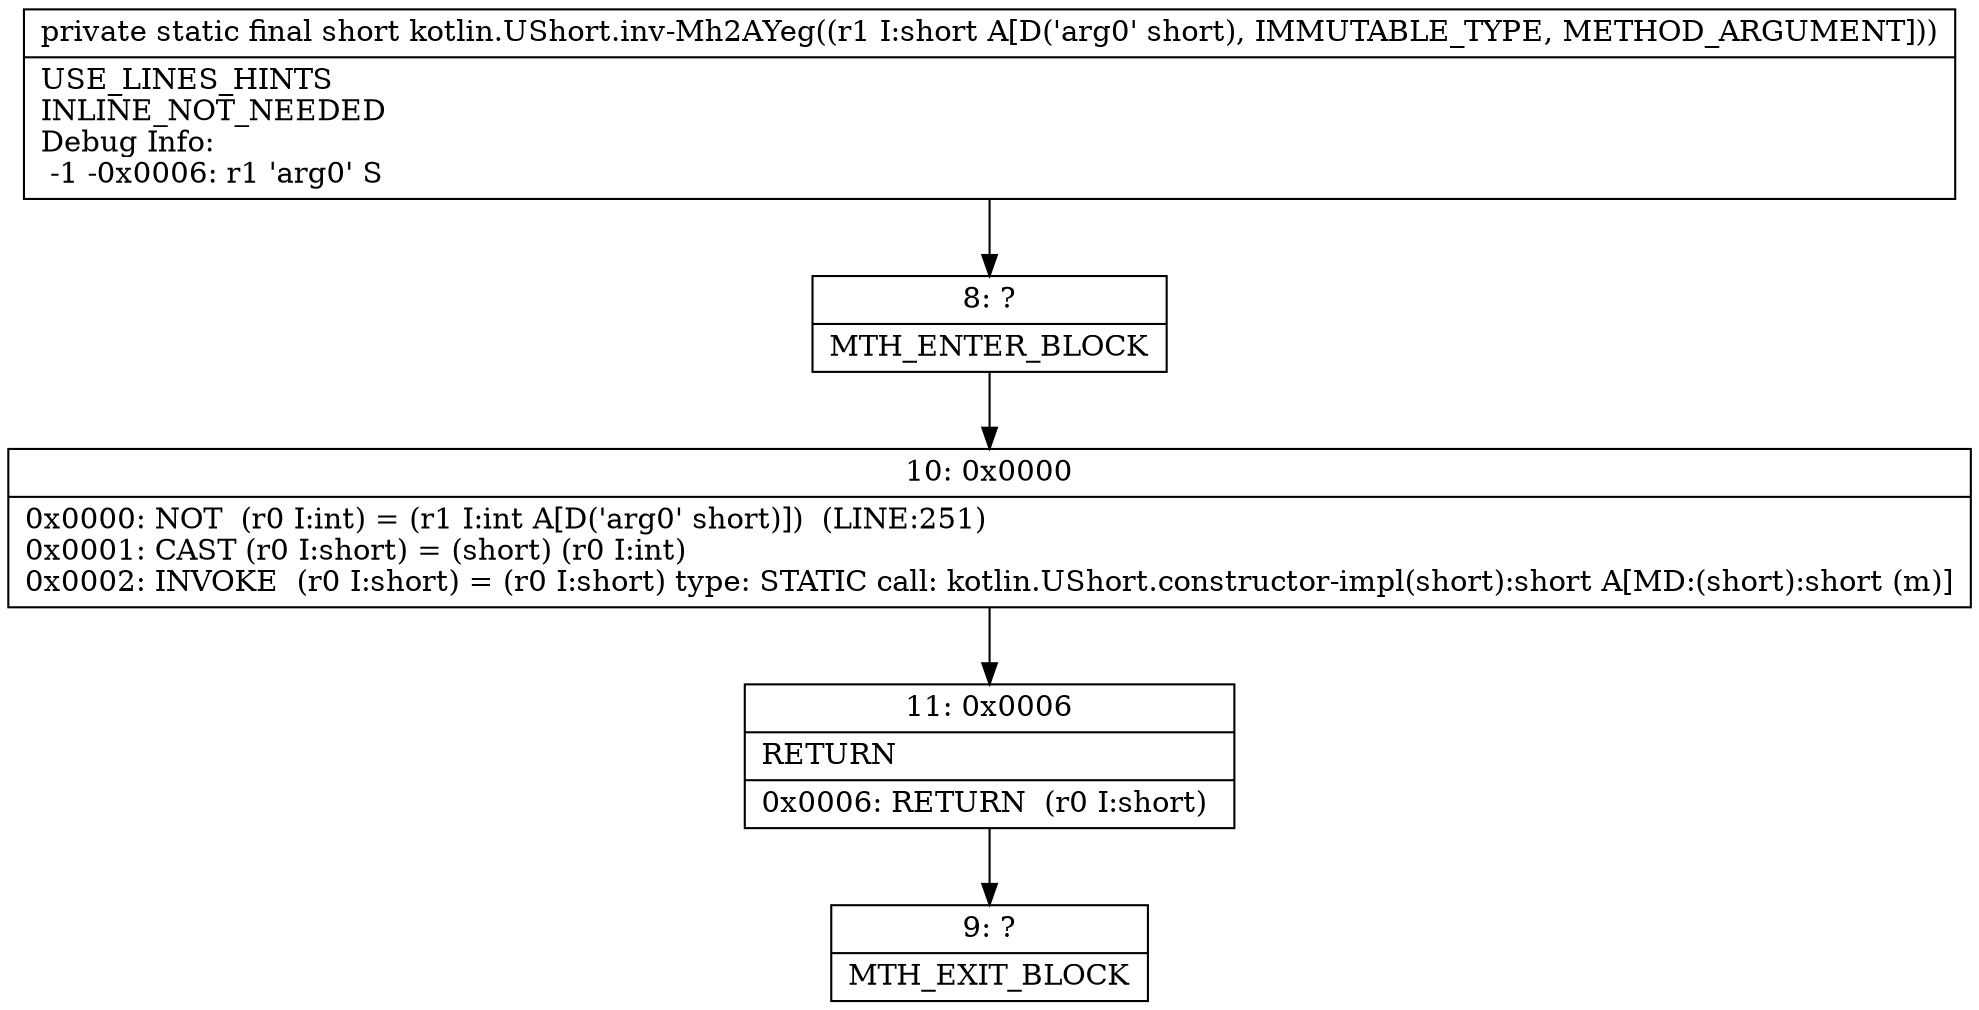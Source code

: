 digraph "CFG forkotlin.UShort.inv\-Mh2AYeg(S)S" {
Node_8 [shape=record,label="{8\:\ ?|MTH_ENTER_BLOCK\l}"];
Node_10 [shape=record,label="{10\:\ 0x0000|0x0000: NOT  (r0 I:int) = (r1 I:int A[D('arg0' short)])  (LINE:251)\l0x0001: CAST (r0 I:short) = (short) (r0 I:int) \l0x0002: INVOKE  (r0 I:short) = (r0 I:short) type: STATIC call: kotlin.UShort.constructor\-impl(short):short A[MD:(short):short (m)]\l}"];
Node_11 [shape=record,label="{11\:\ 0x0006|RETURN\l|0x0006: RETURN  (r0 I:short) \l}"];
Node_9 [shape=record,label="{9\:\ ?|MTH_EXIT_BLOCK\l}"];
MethodNode[shape=record,label="{private static final short kotlin.UShort.inv\-Mh2AYeg((r1 I:short A[D('arg0' short), IMMUTABLE_TYPE, METHOD_ARGUMENT]))  | USE_LINES_HINTS\lINLINE_NOT_NEEDED\lDebug Info:\l  \-1 \-0x0006: r1 'arg0' S\l}"];
MethodNode -> Node_8;Node_8 -> Node_10;
Node_10 -> Node_11;
Node_11 -> Node_9;
}

